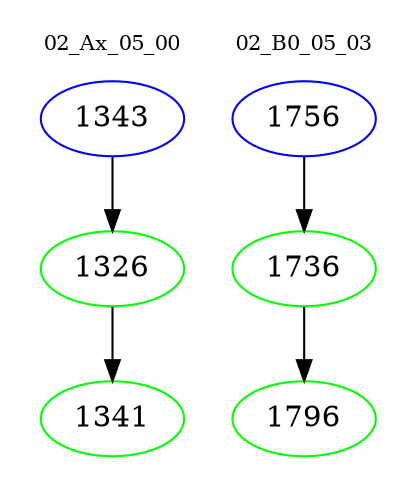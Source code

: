 digraph{
subgraph cluster_0 {
color = white
label = "02_Ax_05_00";
fontsize=10;
T0_1343 [label="1343", color="blue"]
T0_1343 -> T0_1326 [color="black"]
T0_1326 [label="1326", color="green"]
T0_1326 -> T0_1341 [color="black"]
T0_1341 [label="1341", color="green"]
}
subgraph cluster_1 {
color = white
label = "02_B0_05_03";
fontsize=10;
T1_1756 [label="1756", color="blue"]
T1_1756 -> T1_1736 [color="black"]
T1_1736 [label="1736", color="green"]
T1_1736 -> T1_1796 [color="black"]
T1_1796 [label="1796", color="green"]
}
}

